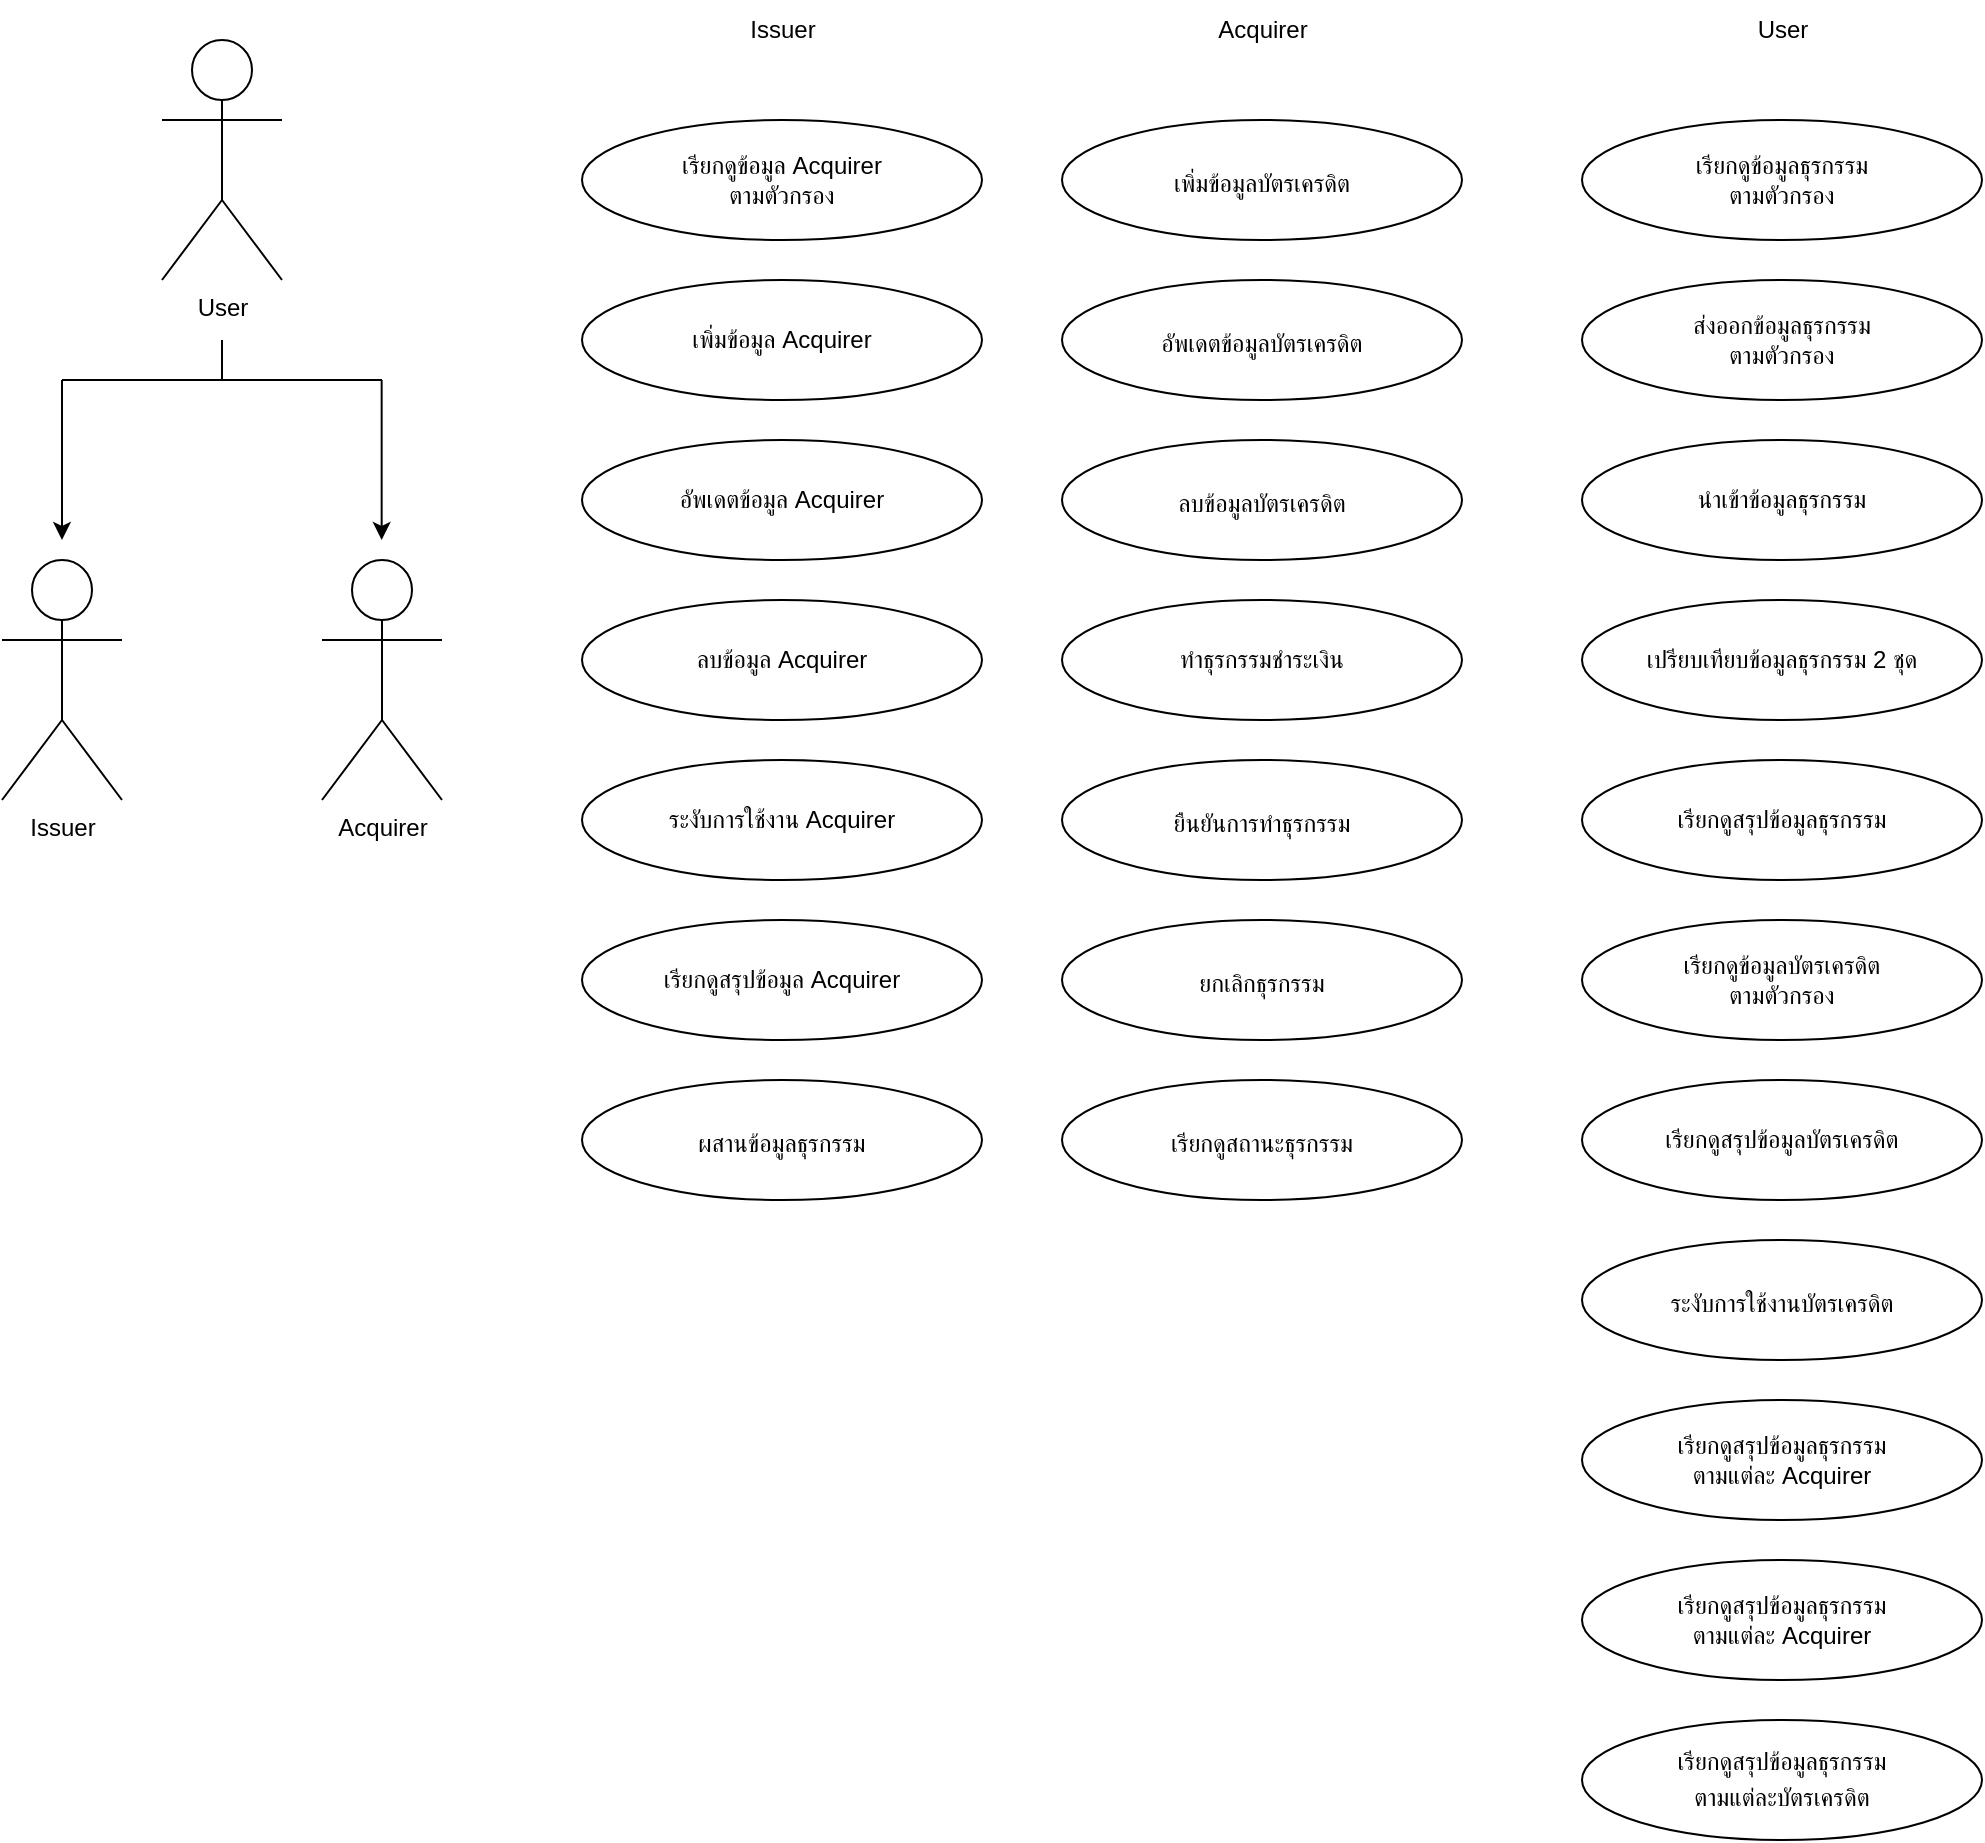 <mxfile version="21.6.9" type="github">
  <diagram name="Page-1" id="O6h59sN97J3MhCvtdeix">
    <mxGraphModel dx="1749" dy="1074" grid="1" gridSize="10" guides="1" tooltips="1" connect="1" arrows="1" fold="1" page="1" pageScale="1" pageWidth="850" pageHeight="1100" math="0" shadow="0">
      <root>
        <mxCell id="0" />
        <mxCell id="1" parent="0" />
        <mxCell id="EAtn4QmAmyuskcIKKUx5-1" value="Acquirer" style="shape=umlActor;verticalLabelPosition=bottom;verticalAlign=top;html=1;" vertex="1" parent="1">
          <mxGeometry x="230" y="360" width="60" height="120" as="geometry" />
        </mxCell>
        <mxCell id="EAtn4QmAmyuskcIKKUx5-5" value="Issuer" style="shape=umlActor;verticalLabelPosition=bottom;verticalAlign=top;html=1;" vertex="1" parent="1">
          <mxGeometry x="70" y="360" width="60" height="120" as="geometry" />
        </mxCell>
        <mxCell id="EAtn4QmAmyuskcIKKUx5-10" value="" style="edgeStyle=orthogonalEdgeStyle;rounded=0;orthogonalLoop=1;jettySize=auto;html=1;endArrow=none;endFill=0;" edge="1" parent="1">
          <mxGeometry relative="1" as="geometry">
            <mxPoint x="180" y="250" as="sourcePoint" />
            <mxPoint x="180" y="270" as="targetPoint" />
          </mxGeometry>
        </mxCell>
        <mxCell id="EAtn4QmAmyuskcIKKUx5-6" value="User" style="shape=umlActor;verticalLabelPosition=bottom;verticalAlign=top;html=1;" vertex="1" parent="1">
          <mxGeometry x="150" y="100" width="60" height="120" as="geometry" />
        </mxCell>
        <mxCell id="EAtn4QmAmyuskcIKKUx5-11" value="" style="edgeStyle=orthogonalEdgeStyle;rounded=0;orthogonalLoop=1;jettySize=auto;html=1;endArrow=none;endFill=0;" edge="1" parent="1">
          <mxGeometry relative="1" as="geometry">
            <mxPoint x="260" y="270" as="sourcePoint" />
            <mxPoint x="100" y="270" as="targetPoint" />
          </mxGeometry>
        </mxCell>
        <mxCell id="EAtn4QmAmyuskcIKKUx5-12" value="" style="edgeStyle=orthogonalEdgeStyle;rounded=0;orthogonalLoop=1;jettySize=auto;html=1;endArrow=classic;endFill=1;" edge="1" parent="1">
          <mxGeometry relative="1" as="geometry">
            <mxPoint x="100" y="270" as="sourcePoint" />
            <mxPoint x="100" y="350" as="targetPoint" />
          </mxGeometry>
        </mxCell>
        <mxCell id="EAtn4QmAmyuskcIKKUx5-13" value="" style="edgeStyle=orthogonalEdgeStyle;rounded=0;orthogonalLoop=1;jettySize=auto;html=1;endArrow=classic;endFill=1;" edge="1" parent="1">
          <mxGeometry relative="1" as="geometry">
            <mxPoint x="259.83" y="270" as="sourcePoint" />
            <mxPoint x="259.83" y="350" as="targetPoint" />
          </mxGeometry>
        </mxCell>
        <mxCell id="EAtn4QmAmyuskcIKKUx5-15" value="เพิ่มข้อมูล Acquirer" style="ellipse;whiteSpace=wrap;html=1;" vertex="1" parent="1">
          <mxGeometry x="360" y="220" width="200" height="60" as="geometry" />
        </mxCell>
        <mxCell id="EAtn4QmAmyuskcIKKUx5-16" value="อัพเดตข้อมูล Acquirer" style="ellipse;whiteSpace=wrap;html=1;" vertex="1" parent="1">
          <mxGeometry x="360" y="300" width="200" height="60" as="geometry" />
        </mxCell>
        <mxCell id="EAtn4QmAmyuskcIKKUx5-17" value="ลบข้อมูล Acquirer" style="ellipse;whiteSpace=wrap;html=1;" vertex="1" parent="1">
          <mxGeometry x="360" y="380" width="200" height="60" as="geometry" />
        </mxCell>
        <mxCell id="EAtn4QmAmyuskcIKKUx5-18" value="เรียกดูข้อมูล Acquirer&lt;br&gt;ตามตัวกรอง" style="ellipse;whiteSpace=wrap;html=1;" vertex="1" parent="1">
          <mxGeometry x="360" y="140" width="200" height="60" as="geometry" />
        </mxCell>
        <mxCell id="EAtn4QmAmyuskcIKKUx5-19" value="ระงับการใช้งาน Acquirer" style="ellipse;whiteSpace=wrap;html=1;" vertex="1" parent="1">
          <mxGeometry x="360" y="460" width="200" height="60" as="geometry" />
        </mxCell>
        <mxCell id="EAtn4QmAmyuskcIKKUx5-21" value="เพิ่มข้อมูลบัตรเครดิต&lt;span style=&quot;font-size: medium; text-align: start;&quot;&gt;&lt;/span&gt;" style="ellipse;whiteSpace=wrap;html=1;" vertex="1" parent="1">
          <mxGeometry x="600" y="140" width="200" height="60" as="geometry" />
        </mxCell>
        <mxCell id="EAtn4QmAmyuskcIKKUx5-22" value="อัพเดตข้อมูลบัตรเครดิต&lt;span style=&quot;font-size: medium; text-align: start;&quot;&gt;&lt;/span&gt;" style="ellipse;whiteSpace=wrap;html=1;" vertex="1" parent="1">
          <mxGeometry x="600" y="220" width="200" height="60" as="geometry" />
        </mxCell>
        <mxCell id="EAtn4QmAmyuskcIKKUx5-23" value="ลบข้อมูลบัตรเครดิต&lt;span style=&quot;font-size: medium; text-align: start;&quot;&gt;&lt;/span&gt;" style="ellipse;whiteSpace=wrap;html=1;" vertex="1" parent="1">
          <mxGeometry x="600" y="300" width="200" height="60" as="geometry" />
        </mxCell>
        <mxCell id="EAtn4QmAmyuskcIKKUx5-24" value="&lt;font style=&quot;font-size: 12px;&quot;&gt;เรียกดูข้อมูลบัตรเครดิต&lt;span style=&quot;text-align: start;&quot;&gt;&lt;/span&gt;&lt;br&gt;ตามตัวกรอง&lt;/font&gt;" style="ellipse;whiteSpace=wrap;html=1;" vertex="1" parent="1">
          <mxGeometry x="860" y="540" width="200" height="60" as="geometry" />
        </mxCell>
        <mxCell id="EAtn4QmAmyuskcIKKUx5-25" value="ระงับการใช้งานบัตรเครดิต&lt;span style=&quot;font-size: medium; text-align: start;&quot;&gt;&lt;/span&gt;" style="ellipse;whiteSpace=wrap;html=1;" vertex="1" parent="1">
          <mxGeometry x="860" y="700" width="200" height="60" as="geometry" />
        </mxCell>
        <mxCell id="EAtn4QmAmyuskcIKKUx5-26" value="เรียกดูสรุปข้อมูล Acquirer" style="ellipse;whiteSpace=wrap;html=1;" vertex="1" parent="1">
          <mxGeometry x="360" y="540" width="200" height="60" as="geometry" />
        </mxCell>
        <mxCell id="EAtn4QmAmyuskcIKKUx5-27" value="เรียกดูสรุปข้อมูลบัตรเครดิต" style="ellipse;whiteSpace=wrap;html=1;" vertex="1" parent="1">
          <mxGeometry x="860" y="620" width="200" height="60" as="geometry" />
        </mxCell>
        <mxCell id="EAtn4QmAmyuskcIKKUx5-29" value="&lt;font style=&quot;font-size: 12px;&quot;&gt;เรียกดูข้อมูลธุรกรรม&lt;br&gt;ตามตัวกรอง&lt;/font&gt;" style="ellipse;whiteSpace=wrap;html=1;" vertex="1" parent="1">
          <mxGeometry x="860" y="140" width="200" height="60" as="geometry" />
        </mxCell>
        <mxCell id="EAtn4QmAmyuskcIKKUx5-30" value="ส่งออกข้อมูลธุรกรรม&lt;br&gt;ตามตัวกรอง" style="ellipse;whiteSpace=wrap;html=1;" vertex="1" parent="1">
          <mxGeometry x="860" y="220" width="200" height="60" as="geometry" />
        </mxCell>
        <mxCell id="EAtn4QmAmyuskcIKKUx5-31" value="นำเข้าข้อมูลธุรกรรม" style="ellipse;whiteSpace=wrap;html=1;" vertex="1" parent="1">
          <mxGeometry x="860" y="300" width="200" height="60" as="geometry" />
        </mxCell>
        <mxCell id="EAtn4QmAmyuskcIKKUx5-32" value="เรียกดูสรุปข้อมูลธุรกรรม" style="ellipse;whiteSpace=wrap;html=1;" vertex="1" parent="1">
          <mxGeometry x="860" y="460" width="200" height="60" as="geometry" />
        </mxCell>
        <mxCell id="EAtn4QmAmyuskcIKKUx5-33" value="ทำธุรกรรมชำระเงิน" style="ellipse;whiteSpace=wrap;html=1;" vertex="1" parent="1">
          <mxGeometry x="600" y="380" width="200" height="60" as="geometry" />
        </mxCell>
        <mxCell id="EAtn4QmAmyuskcIKKUx5-34" value="ยืนยันการทำธุรกรรม&lt;span style=&quot;font-size: medium; text-align: start;&quot;&gt;&lt;/span&gt;" style="ellipse;whiteSpace=wrap;html=1;" vertex="1" parent="1">
          <mxGeometry x="600" y="460" width="200" height="60" as="geometry" />
        </mxCell>
        <mxCell id="EAtn4QmAmyuskcIKKUx5-35" value="User" style="text;html=1;align=center;verticalAlign=middle;resizable=0;points=[];autosize=1;strokeColor=none;fillColor=none;" vertex="1" parent="1">
          <mxGeometry x="935" y="80" width="50" height="30" as="geometry" />
        </mxCell>
        <mxCell id="EAtn4QmAmyuskcIKKUx5-36" value="Acquirer" style="text;html=1;align=center;verticalAlign=middle;resizable=0;points=[];autosize=1;strokeColor=none;fillColor=none;" vertex="1" parent="1">
          <mxGeometry x="665" y="80" width="70" height="30" as="geometry" />
        </mxCell>
        <mxCell id="EAtn4QmAmyuskcIKKUx5-37" value="Issuer" style="text;html=1;align=center;verticalAlign=middle;resizable=0;points=[];autosize=1;strokeColor=none;fillColor=none;" vertex="1" parent="1">
          <mxGeometry x="430" y="80" width="60" height="30" as="geometry" />
        </mxCell>
        <mxCell id="EAtn4QmAmyuskcIKKUx5-38" value="เปรียบเทียบข้อมูลธุรกรรม 2 ชุด" style="ellipse;whiteSpace=wrap;html=1;" vertex="1" parent="1">
          <mxGeometry x="860" y="380" width="200" height="60" as="geometry" />
        </mxCell>
        <mxCell id="EAtn4QmAmyuskcIKKUx5-39" value="ผสานข้อมูลธุรกรรม&lt;span style=&quot;font-size: medium; text-align: start;&quot;&gt;&lt;/span&gt;" style="ellipse;whiteSpace=wrap;html=1;" vertex="1" parent="1">
          <mxGeometry x="360" y="620" width="200" height="60" as="geometry" />
        </mxCell>
        <mxCell id="EAtn4QmAmyuskcIKKUx5-40" value="ยกเลิกธุรกรรม&lt;span style=&quot;font-size: medium; text-align: start;&quot;&gt;&lt;/span&gt;" style="ellipse;whiteSpace=wrap;html=1;" vertex="1" parent="1">
          <mxGeometry x="600" y="540" width="200" height="60" as="geometry" />
        </mxCell>
        <mxCell id="EAtn4QmAmyuskcIKKUx5-41" value="เรียกดูสถานะธุรกรรม&lt;span style=&quot;font-size: medium; text-align: start;&quot;&gt;&lt;/span&gt;" style="ellipse;whiteSpace=wrap;html=1;" vertex="1" parent="1">
          <mxGeometry x="600" y="620" width="200" height="60" as="geometry" />
        </mxCell>
        <mxCell id="EAtn4QmAmyuskcIKKUx5-42" value="เรียกดูสรุปข้อมูลธุรกรรม&lt;br&gt;ตามแต่ละ Acquirer" style="ellipse;whiteSpace=wrap;html=1;" vertex="1" parent="1">
          <mxGeometry x="860" y="780" width="200" height="60" as="geometry" />
        </mxCell>
        <mxCell id="EAtn4QmAmyuskcIKKUx5-43" value="เรียกดูสรุปข้อมูลธุรกรรม&lt;br&gt;ตามแต่ละ Acquirer" style="ellipse;whiteSpace=wrap;html=1;" vertex="1" parent="1">
          <mxGeometry x="860" y="860" width="200" height="60" as="geometry" />
        </mxCell>
        <mxCell id="EAtn4QmAmyuskcIKKUx5-44" value="เรียกดูสรุปข้อมูลธุรกรรม&lt;br&gt;ตามแต่ละบัตรเครดิต&lt;span style=&quot;font-size: medium; text-align: start;&quot;&gt;&lt;/span&gt;" style="ellipse;whiteSpace=wrap;html=1;" vertex="1" parent="1">
          <mxGeometry x="860" y="940" width="200" height="60" as="geometry" />
        </mxCell>
      </root>
    </mxGraphModel>
  </diagram>
</mxfile>
